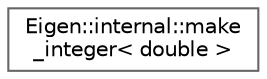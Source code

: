 digraph "Graphical Class Hierarchy"
{
 // LATEX_PDF_SIZE
  bgcolor="transparent";
  edge [fontname=Helvetica,fontsize=10,labelfontname=Helvetica,labelfontsize=10];
  node [fontname=Helvetica,fontsize=10,shape=box,height=0.2,width=0.4];
  rankdir="LR";
  Node0 [id="Node000000",label="Eigen::internal::make\l_integer\< double \>",height=0.2,width=0.4,color="grey40", fillcolor="white", style="filled",URL="$structEigen_1_1internal_1_1make__integer_3_01double_01_4.html",tooltip=" "];
}
